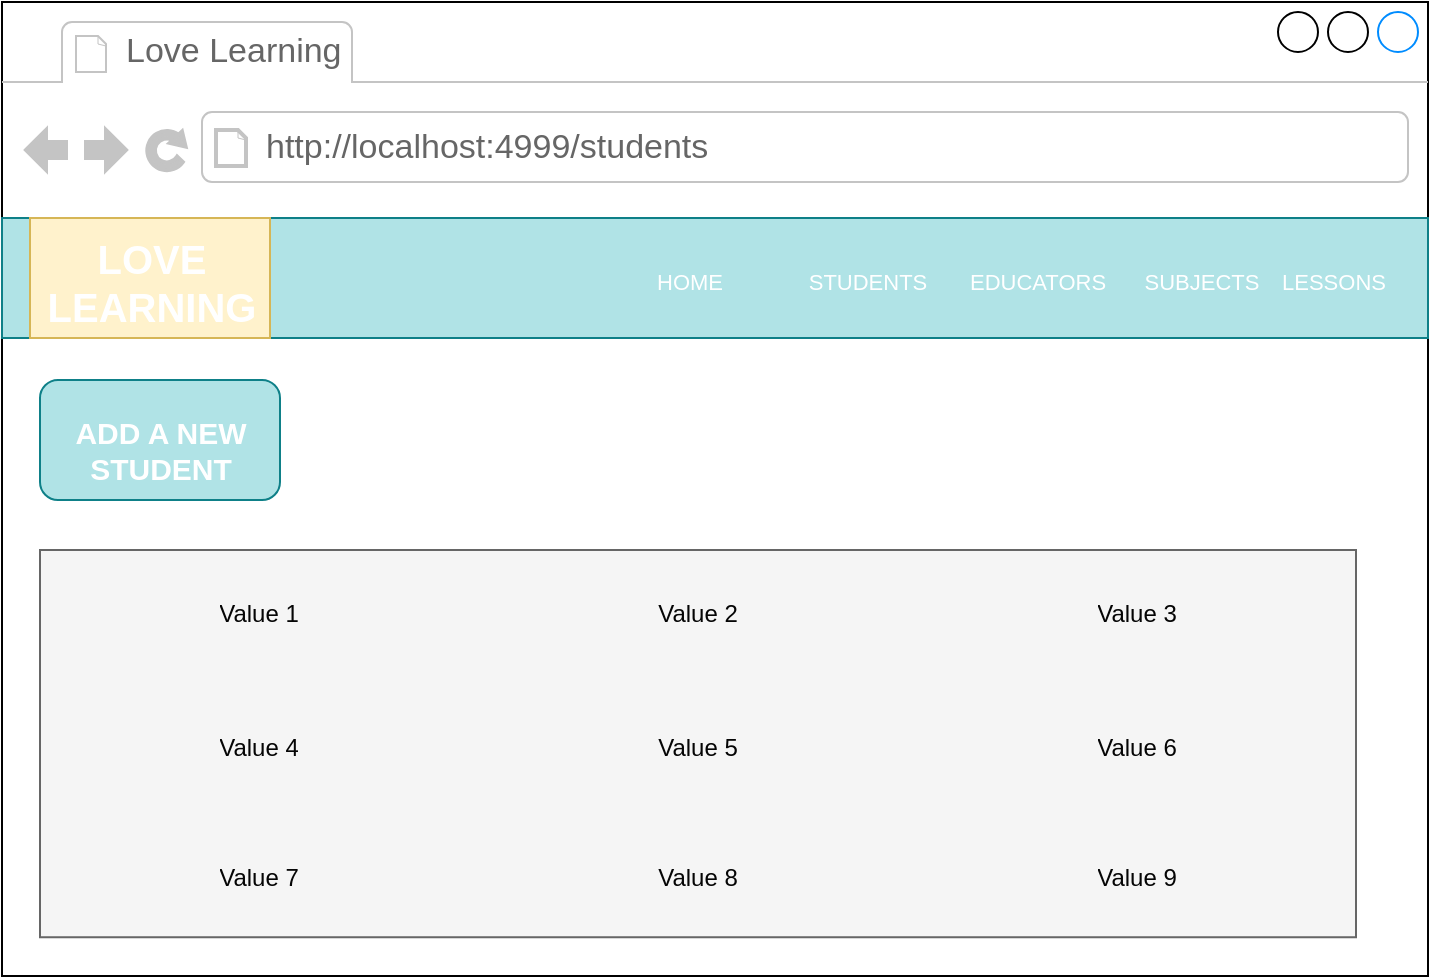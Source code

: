 <mxfile>
    <diagram id="f33i8q-2Y-RLz2gFfom4" name="Page-1">
        <mxGraphModel dx="789" dy="690" grid="0" gridSize="10" guides="1" tooltips="1" connect="1" arrows="1" fold="1" page="1" pageScale="1" pageWidth="827" pageHeight="1169" background="#ffffff" math="0" shadow="0">
            <root>
                <mxCell id="0"/>
                <mxCell id="1" parent="0"/>
                <mxCell id="2" value="" style="strokeWidth=1;shadow=0;dashed=0;align=center;html=1;shape=mxgraph.mockup.containers.browserWindow;rSize=0;strokeColor2=#008cff;strokeColor3=#c4c4c4;mainText=,;recursiveResize=0;fillColor=none;fontColor=#080808;" vertex="1" parent="1">
                    <mxGeometry x="10" y="61" width="713" height="487" as="geometry"/>
                </mxCell>
                <mxCell id="3" value="Love Learning" style="strokeWidth=1;shadow=0;dashed=0;align=center;html=1;shape=mxgraph.mockup.containers.anchor;fontSize=17;fontColor=#666666;align=left;" vertex="1" parent="2">
                    <mxGeometry x="60" y="12" width="110" height="26" as="geometry"/>
                </mxCell>
                <mxCell id="4" value="http://localhost:4999/students" style="strokeWidth=1;shadow=0;dashed=0;align=center;html=1;shape=mxgraph.mockup.containers.anchor;rSize=0;fontSize=17;fontColor=#666666;align=left;" vertex="1" parent="2">
                    <mxGeometry x="130" y="60" width="250" height="26" as="geometry"/>
                </mxCell>
                <mxCell id="18" value="" style="rounded=0;whiteSpace=wrap;html=1;fillColor=#b0e3e6;strokeColor=#0e8088;" vertex="1" parent="2">
                    <mxGeometry y="108" width="713" height="60" as="geometry"/>
                </mxCell>
                <mxCell id="19" value="" style="rounded=0;whiteSpace=wrap;html=1;fillColor=#fff2cc;strokeColor=#d6b656;" vertex="1" parent="2">
                    <mxGeometry x="14" y="108" width="120" height="60" as="geometry"/>
                </mxCell>
                <mxCell id="20" value="LOVE LEARNING" style="text;html=1;strokeColor=none;fillColor=none;align=center;verticalAlign=middle;whiteSpace=wrap;rounded=0;fontColor=#FFFFFF;fontSize=20;fontStyle=1" vertex="1" parent="2">
                    <mxGeometry x="19" y="125" width="112" height="30" as="geometry"/>
                </mxCell>
                <mxCell id="21" value="HOME" style="text;html=1;strokeColor=none;fillColor=none;align=center;verticalAlign=middle;whiteSpace=wrap;rounded=0;fontSize=11;fontColor=#FFFFFF;" vertex="1" parent="2">
                    <mxGeometry x="314" y="125" width="60" height="30" as="geometry"/>
                </mxCell>
                <mxCell id="22" value="STUDENTS" style="text;html=1;strokeColor=none;fillColor=none;align=center;verticalAlign=middle;whiteSpace=wrap;rounded=0;fontSize=11;fontColor=#FFFFFF;" vertex="1" parent="2">
                    <mxGeometry x="403" y="125" width="60" height="30" as="geometry"/>
                </mxCell>
                <mxCell id="31" value="EDUCATORS" style="text;html=1;strokeColor=none;fillColor=none;align=center;verticalAlign=middle;whiteSpace=wrap;rounded=0;fontSize=11;fontColor=#FFFFFF;" vertex="1" parent="2">
                    <mxGeometry x="488" y="125" width="60" height="30" as="geometry"/>
                </mxCell>
                <mxCell id="32" value="SUBJECTS" style="text;html=1;strokeColor=none;fillColor=none;align=center;verticalAlign=middle;whiteSpace=wrap;rounded=0;fontSize=11;fontColor=#FFFFFF;" vertex="1" parent="2">
                    <mxGeometry x="570" y="125" width="60" height="30" as="geometry"/>
                </mxCell>
                <mxCell id="33" value="LESSONS" style="text;html=1;strokeColor=none;fillColor=none;align=center;verticalAlign=middle;whiteSpace=wrap;rounded=0;fontSize=11;fontColor=#FFFFFF;" vertex="1" parent="2">
                    <mxGeometry x="636" y="125" width="60" height="30" as="geometry"/>
                </mxCell>
                <mxCell id="35" value="" style="rounded=1;whiteSpace=wrap;html=1;fontSize=11;fillColor=#b0e3e6;strokeColor=#0e8088;" vertex="1" parent="2">
                    <mxGeometry x="19" y="189" width="120" height="60" as="geometry"/>
                </mxCell>
                <mxCell id="36" value="ADD A NEW STUDENT" style="text;html=1;strokeColor=none;fillColor=none;align=center;verticalAlign=middle;whiteSpace=wrap;rounded=0;fontSize=15;fontColor=#FFFFFF;fontStyle=1" vertex="1" parent="2">
                    <mxGeometry x="23" y="199" width="113" height="49" as="geometry"/>
                </mxCell>
                <mxCell id="50" value="" style="shape=table;html=1;whiteSpace=wrap;startSize=0;container=1;collapsible=0;childLayout=tableLayout;columnLines=0;rowLines=0;fontSize=15;fontColor=#080808;fillColor=#f5f5f5;strokeColor=#666666;" vertex="1" parent="2">
                    <mxGeometry x="19" y="274" width="658" height="193.638" as="geometry"/>
                </mxCell>
                <mxCell id="51" value="" style="shape=tableRow;horizontal=0;startSize=0;swimlaneHead=0;swimlaneBody=0;top=0;left=0;bottom=0;right=0;collapsible=0;dropTarget=0;fillColor=none;points=[[0,0.5],[1,0.5]];portConstraint=eastwest;fontSize=15;fontColor=#FFFFFF;" vertex="1" parent="50">
                    <mxGeometry width="658" height="64" as="geometry"/>
                </mxCell>
                <mxCell id="52" value="&lt;font&gt;Value 1&lt;/font&gt;" style="shape=partialRectangle;html=1;whiteSpace=wrap;connectable=0;fillColor=none;top=0;left=0;bottom=0;right=0;overflow=hidden;fontSize=12;fontColor=#050505;" vertex="1" parent="51">
                    <mxGeometry width="219" height="64" as="geometry">
                        <mxRectangle width="219" height="64" as="alternateBounds"/>
                    </mxGeometry>
                </mxCell>
                <mxCell id="53" value="Value 2" style="shape=partialRectangle;html=1;whiteSpace=wrap;connectable=0;fillColor=none;top=0;left=0;bottom=0;right=0;overflow=hidden;fontSize=12;fontColor=#050505;" vertex="1" parent="51">
                    <mxGeometry x="219" width="220" height="64" as="geometry">
                        <mxRectangle width="220" height="64" as="alternateBounds"/>
                    </mxGeometry>
                </mxCell>
                <mxCell id="54" value="Value 3" style="shape=partialRectangle;html=1;whiteSpace=wrap;connectable=0;fillColor=none;top=0;left=0;bottom=0;right=0;overflow=hidden;fontSize=12;fontColor=#050505;" vertex="1" parent="51">
                    <mxGeometry x="439" width="219" height="64" as="geometry">
                        <mxRectangle width="219" height="64" as="alternateBounds"/>
                    </mxGeometry>
                </mxCell>
                <mxCell id="55" value="" style="shape=tableRow;horizontal=0;startSize=0;swimlaneHead=0;swimlaneBody=0;top=0;left=0;bottom=0;right=0;collapsible=0;dropTarget=0;fillColor=none;points=[[0,0.5],[1,0.5]];portConstraint=eastwest;fontSize=15;fontColor=#FFFFFF;" vertex="1" parent="50">
                    <mxGeometry y="64" width="658" height="69" as="geometry"/>
                </mxCell>
                <mxCell id="56" value="Value 4" style="shape=partialRectangle;html=1;whiteSpace=wrap;connectable=0;fillColor=none;top=0;left=0;bottom=0;right=0;overflow=hidden;fontSize=12;fontColor=#050505;" vertex="1" parent="55">
                    <mxGeometry width="219" height="69" as="geometry">
                        <mxRectangle width="219" height="69" as="alternateBounds"/>
                    </mxGeometry>
                </mxCell>
                <mxCell id="57" value="Value 5" style="shape=partialRectangle;html=1;whiteSpace=wrap;connectable=0;fillColor=none;top=0;left=0;bottom=0;right=0;overflow=hidden;fontSize=12;fontColor=#050505;" vertex="1" parent="55">
                    <mxGeometry x="219" width="220" height="69" as="geometry">
                        <mxRectangle width="220" height="69" as="alternateBounds"/>
                    </mxGeometry>
                </mxCell>
                <mxCell id="58" value="Value 6" style="shape=partialRectangle;html=1;whiteSpace=wrap;connectable=0;fillColor=none;top=0;left=0;bottom=0;right=0;overflow=hidden;fontSize=12;fontColor=#050505;" vertex="1" parent="55">
                    <mxGeometry x="439" width="219" height="69" as="geometry">
                        <mxRectangle width="219" height="69" as="alternateBounds"/>
                    </mxGeometry>
                </mxCell>
                <mxCell id="59" value="" style="shape=tableRow;horizontal=0;startSize=0;swimlaneHead=0;swimlaneBody=0;top=0;left=0;bottom=0;right=0;collapsible=0;dropTarget=0;fillColor=none;points=[[0,0.5],[1,0.5]];portConstraint=eastwest;fontSize=15;fontColor=#FFFFFF;" vertex="1" parent="50">
                    <mxGeometry y="133" width="658" height="61" as="geometry"/>
                </mxCell>
                <mxCell id="60" value="Value 7" style="shape=partialRectangle;html=1;whiteSpace=wrap;connectable=0;fillColor=none;top=0;left=0;bottom=0;right=0;overflow=hidden;fontSize=12;fontColor=#050505;" vertex="1" parent="59">
                    <mxGeometry width="219" height="61" as="geometry">
                        <mxRectangle width="219" height="61" as="alternateBounds"/>
                    </mxGeometry>
                </mxCell>
                <mxCell id="61" value="Value 8" style="shape=partialRectangle;html=1;whiteSpace=wrap;connectable=0;fillColor=none;top=0;left=0;bottom=0;right=0;overflow=hidden;fontSize=12;fontColor=#050505;" vertex="1" parent="59">
                    <mxGeometry x="219" width="220" height="61" as="geometry">
                        <mxRectangle width="220" height="61" as="alternateBounds"/>
                    </mxGeometry>
                </mxCell>
                <mxCell id="62" value="Value 9" style="shape=partialRectangle;html=1;whiteSpace=wrap;connectable=0;fillColor=none;top=0;left=0;bottom=0;right=0;overflow=hidden;fontSize=12;fontColor=#050505;" vertex="1" parent="59">
                    <mxGeometry x="439" width="219" height="61" as="geometry">
                        <mxRectangle width="219" height="61" as="alternateBounds"/>
                    </mxGeometry>
                </mxCell>
            </root>
        </mxGraphModel>
    </diagram>
</mxfile>